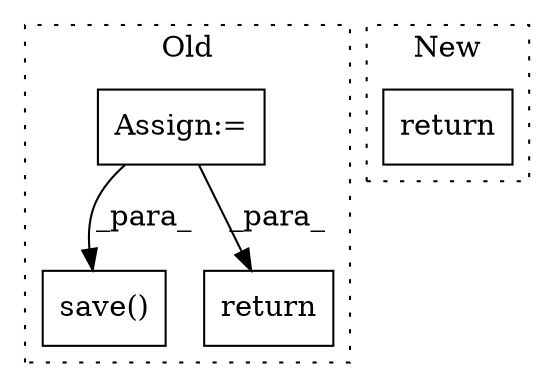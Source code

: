 digraph G {
subgraph cluster0 {
1 [label="save()" a="75" s="4760,4778" l="9,1" shape="box"];
3 [label="Assign:=" a="68" s="4668" l="3" shape="box"];
4 [label="return" a="93" s="4788" l="7" shape="box"];
label = "Old";
style="dotted";
}
subgraph cluster1 {
2 [label="return" a="93" s="4896" l="7" shape="box"];
label = "New";
style="dotted";
}
3 -> 4 [label="_para_"];
3 -> 1 [label="_para_"];
}